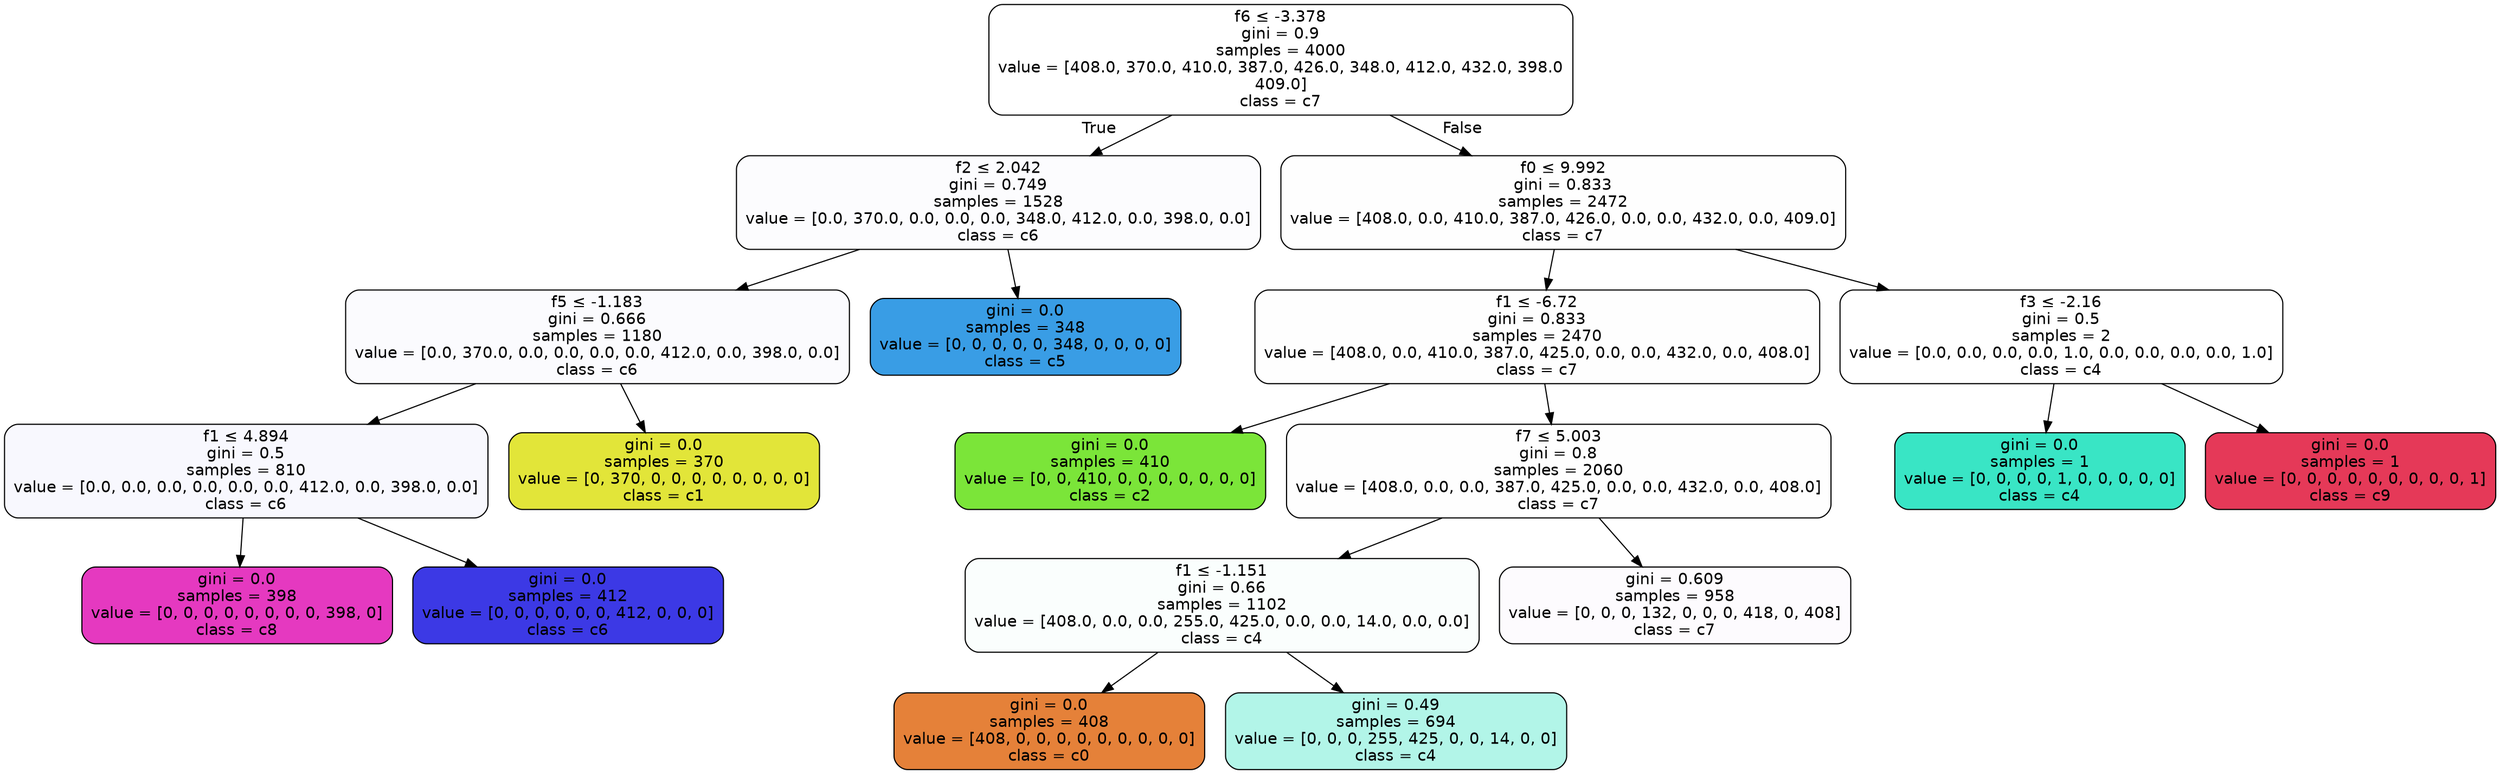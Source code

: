 digraph Tree {
node [shape=box, style="filled, rounded", color="black", fontname=helvetica] ;
edge [fontname=helvetica] ;
0 [label=<f6 &le; -3.378<br/>gini = 0.9<br/>samples = 4000<br/>value = [408.0, 370.0, 410.0, 387.0, 426.0, 348.0, 412.0, 432.0, 398.0<br/>409.0]<br/>class = c7>, fillcolor="#a339e500"] ;
1 [label=<f2 &le; 2.042<br/>gini = 0.749<br/>samples = 1528<br/>value = [0.0, 370.0, 0.0, 0.0, 0.0, 348.0, 412.0, 0.0, 398.0, 0.0]<br/>class = c6>, fillcolor="#3c39e503"] ;
0 -> 1 [labeldistance=2.5, labelangle=45, headlabel="True"] ;
2 [label=<f5 &le; -1.183<br/>gini = 0.666<br/>samples = 1180<br/>value = [0.0, 370.0, 0.0, 0.0, 0.0, 0.0, 412.0, 0.0, 398.0, 0.0]<br/>class = c6>, fillcolor="#3c39e505"] ;
1 -> 2 ;
3 [label=<f1 &le; 4.894<br/>gini = 0.5<br/>samples = 810<br/>value = [0.0, 0.0, 0.0, 0.0, 0.0, 0.0, 412.0, 0.0, 398.0, 0.0]<br/>class = c6>, fillcolor="#3c39e509"] ;
2 -> 3 ;
4 [label=<gini = 0.0<br/>samples = 398<br/>value = [0, 0, 0, 0, 0, 0, 0, 0, 398, 0]<br/>class = c8>, fillcolor="#e539c0ff"] ;
3 -> 4 ;
5 [label=<gini = 0.0<br/>samples = 412<br/>value = [0, 0, 0, 0, 0, 0, 412, 0, 0, 0]<br/>class = c6>, fillcolor="#3c39e5ff"] ;
3 -> 5 ;
6 [label=<gini = 0.0<br/>samples = 370<br/>value = [0, 370, 0, 0, 0, 0, 0, 0, 0, 0]<br/>class = c1>, fillcolor="#e2e539ff"] ;
2 -> 6 ;
7 [label=<gini = 0.0<br/>samples = 348<br/>value = [0, 0, 0, 0, 0, 348, 0, 0, 0, 0]<br/>class = c5>, fillcolor="#399de5ff"] ;
1 -> 7 ;
8 [label=<f0 &le; 9.992<br/>gini = 0.833<br/>samples = 2472<br/>value = [408.0, 0.0, 410.0, 387.0, 426.0, 0.0, 0.0, 432.0, 0.0, 409.0]<br/>class = c7>, fillcolor="#a339e501"] ;
0 -> 8 [labeldistance=2.5, labelangle=-45, headlabel="False"] ;
9 [label=<f1 &le; -6.72<br/>gini = 0.833<br/>samples = 2470<br/>value = [408.0, 0.0, 410.0, 387.0, 425.0, 0.0, 0.0, 432.0, 0.0, 408.0]<br/>class = c7>, fillcolor="#a339e501"] ;
8 -> 9 ;
10 [label=<gini = 0.0<br/>samples = 410<br/>value = [0, 0, 410, 0, 0, 0, 0, 0, 0, 0]<br/>class = c2>, fillcolor="#7be539ff"] ;
9 -> 10 ;
11 [label=<f7 &le; 5.003<br/>gini = 0.8<br/>samples = 2060<br/>value = [408.0, 0.0, 0.0, 387.0, 425.0, 0.0, 0.0, 432.0, 0.0, 408.0]<br/>class = c7>, fillcolor="#a339e501"] ;
9 -> 11 ;
12 [label=<f1 &le; -1.151<br/>gini = 0.66<br/>samples = 1102<br/>value = [408.0, 0.0, 0.0, 255.0, 425.0, 0.0, 0.0, 14.0, 0.0, 0.0]<br/>class = c4>, fillcolor="#39e5c506"] ;
11 -> 12 ;
13 [label=<gini = 0.0<br/>samples = 408<br/>value = [408, 0, 0, 0, 0, 0, 0, 0, 0, 0]<br/>class = c0>, fillcolor="#e58139ff"] ;
12 -> 13 ;
14 [label=<gini = 0.49<br/>samples = 694<br/>value = [0, 0, 0, 255, 425, 0, 0, 14, 0, 0]<br/>class = c4>, fillcolor="#39e5c563"] ;
12 -> 14 ;
15 [label=<gini = 0.609<br/>samples = 958<br/>value = [0, 0, 0, 132, 0, 0, 0, 418, 0, 408]<br/>class = c7>, fillcolor="#a339e505"] ;
11 -> 15 ;
16 [label=<f3 &le; -2.16<br/>gini = 0.5<br/>samples = 2<br/>value = [0.0, 0.0, 0.0, 0.0, 1.0, 0.0, 0.0, 0.0, 0.0, 1.0]<br/>class = c4>, fillcolor="#39e5c500"] ;
8 -> 16 ;
18 [label=<gini = 0.0<br/>samples = 1<br/>value = [0, 0, 0, 0, 1, 0, 0, 0, 0, 0]<br/>class = c4>, fillcolor="#39e5c5ff"] ;
16 -> 18 ;
17 [label=<gini = 0.0<br/>samples = 1<br/>value = [0, 0, 0, 0, 0, 0, 0, 0, 0, 1]<br/>class = c9>, fillcolor="#e53958ff"] ;
16 -> 17 ;
}
